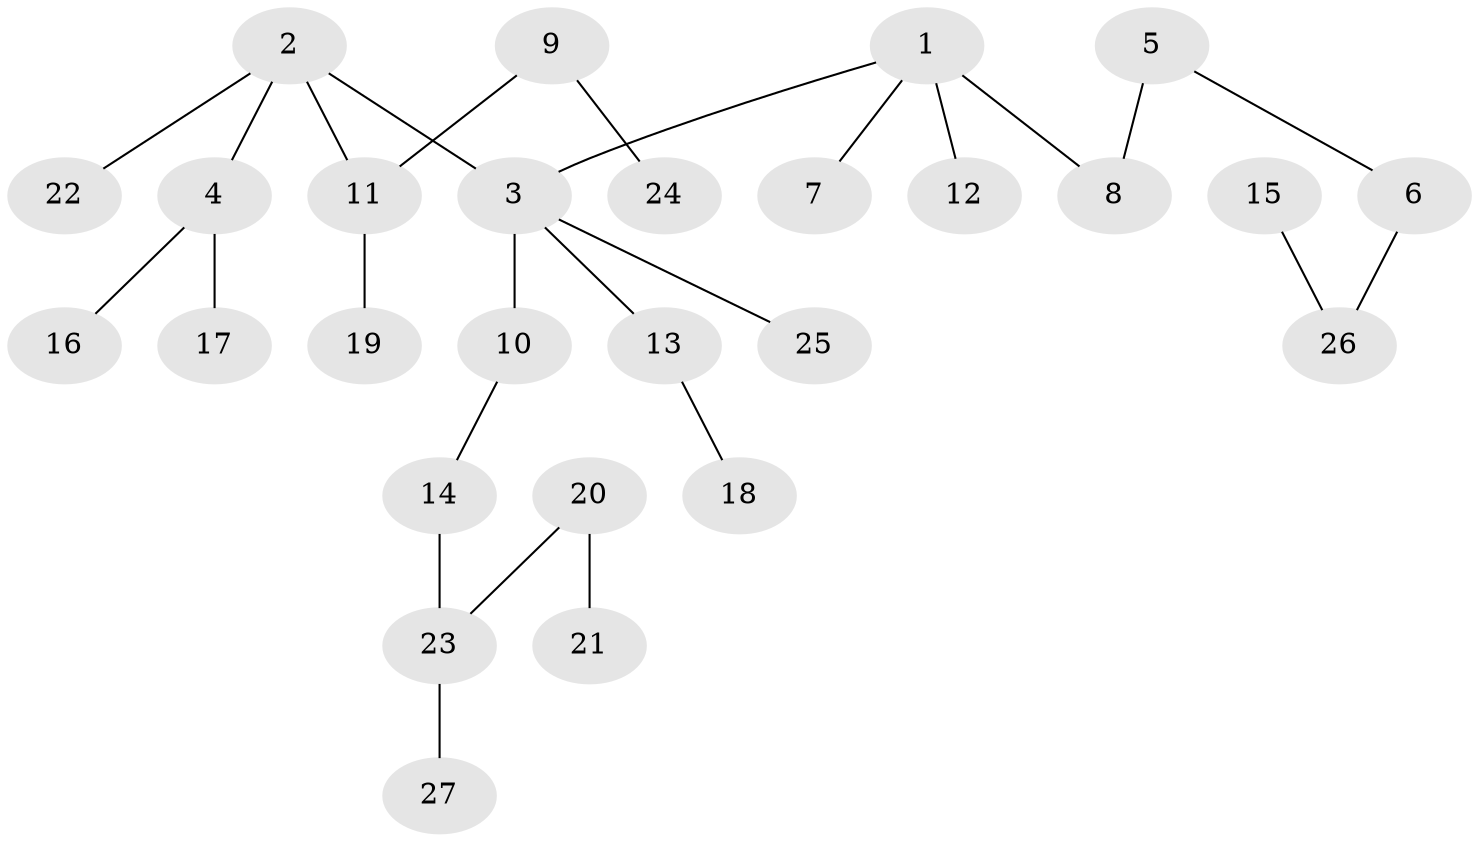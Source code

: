 // original degree distribution, {4: 0.09259259259259259, 2: 0.2777777777777778, 5: 0.018518518518518517, 3: 0.16666666666666666, 1: 0.4444444444444444}
// Generated by graph-tools (version 1.1) at 2025/02/03/09/25 03:02:19]
// undirected, 27 vertices, 26 edges
graph export_dot {
graph [start="1"]
  node [color=gray90,style=filled];
  1;
  2;
  3;
  4;
  5;
  6;
  7;
  8;
  9;
  10;
  11;
  12;
  13;
  14;
  15;
  16;
  17;
  18;
  19;
  20;
  21;
  22;
  23;
  24;
  25;
  26;
  27;
  1 -- 3 [weight=1.0];
  1 -- 7 [weight=1.0];
  1 -- 8 [weight=1.0];
  1 -- 12 [weight=1.0];
  2 -- 3 [weight=1.0];
  2 -- 4 [weight=1.0];
  2 -- 11 [weight=1.0];
  2 -- 22 [weight=1.0];
  3 -- 10 [weight=1.0];
  3 -- 13 [weight=1.0];
  3 -- 25 [weight=1.0];
  4 -- 16 [weight=1.0];
  4 -- 17 [weight=1.0];
  5 -- 6 [weight=1.0];
  5 -- 8 [weight=1.0];
  6 -- 26 [weight=1.0];
  9 -- 11 [weight=1.0];
  9 -- 24 [weight=1.0];
  10 -- 14 [weight=1.0];
  11 -- 19 [weight=1.0];
  13 -- 18 [weight=1.0];
  14 -- 23 [weight=1.0];
  15 -- 26 [weight=1.0];
  20 -- 21 [weight=1.0];
  20 -- 23 [weight=1.0];
  23 -- 27 [weight=1.0];
}
